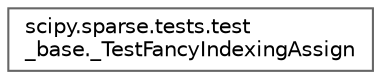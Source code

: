 digraph "Graphical Class Hierarchy"
{
 // LATEX_PDF_SIZE
  bgcolor="transparent";
  edge [fontname=Helvetica,fontsize=10,labelfontname=Helvetica,labelfontsize=10];
  node [fontname=Helvetica,fontsize=10,shape=box,height=0.2,width=0.4];
  rankdir="LR";
  Node0 [id="Node000000",label="scipy.sparse.tests.test\l_base._TestFancyIndexingAssign",height=0.2,width=0.4,color="grey40", fillcolor="white", style="filled",URL="$d6/d9a/classscipy_1_1sparse_1_1tests_1_1test__base_1_1__TestFancyIndexingAssign.html",tooltip=" "];
}
